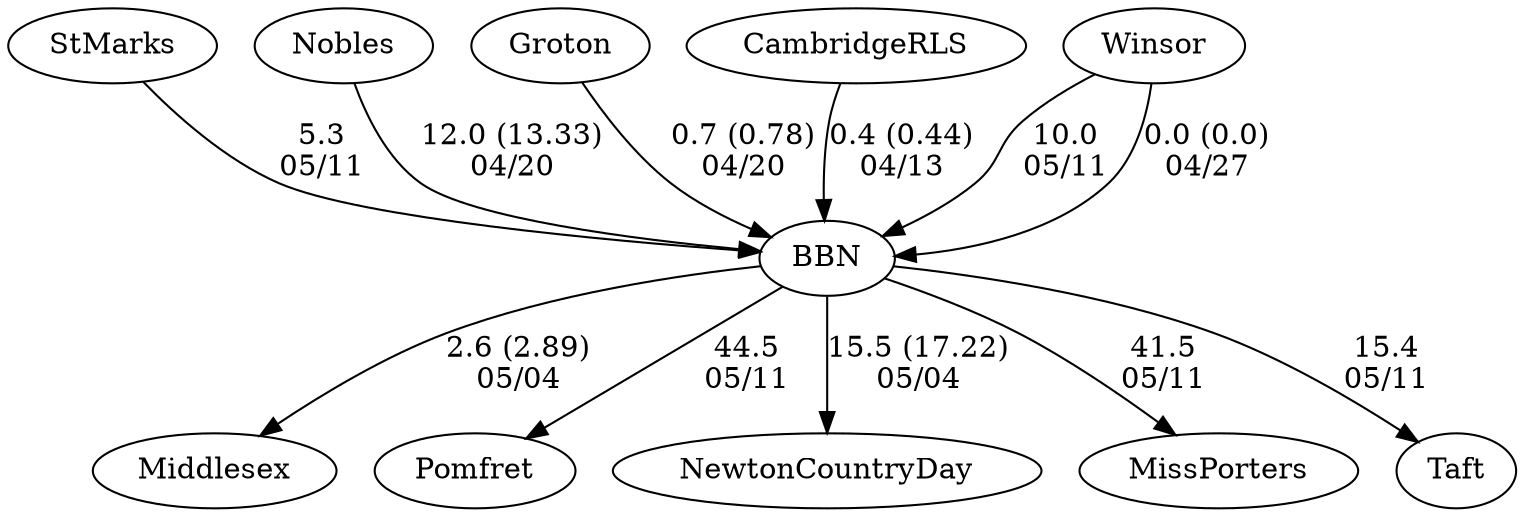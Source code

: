 digraph girls3foursBBN {StMarks [URL="girls3foursBBNStMarks.html"];Nobles [URL="girls3foursBBNNobles.html"];Middlesex [URL="girls3foursBBNMiddlesex.html"];Pomfret [URL="girls3foursBBNPomfret.html"];BBN [URL="girls3foursBBNBBN.html"];NewtonCountryDay [URL="girls3foursBBNNewtonCountryDay.html"];Groton [URL="girls3foursBBNGroton.html"];CambridgeRLS [URL="girls3foursBBNCambridgeRLS.html"];MissPorters [URL="girls3foursBBNMissPorters.html"];Taft [URL="girls3foursBBNTaft.html"];Winsor [URL="girls3foursBBNWinsor.html"];Winsor -> BBN[label="10.0
05/11", weight="90", tooltip="NEIRA Girls Fours, du Pont Cup: Pomfret vs. BB&N, Gunn, Miss Porter's, St. Mark's, Taft, Winsor			
Distance: 1500m Conditions: ~9MPH crossing headwind from lane 6 to lane 1, with occasional gusts. Beginning of race slightly choppier than finish. Conditions seemed to improve marginally by last race (G1). Comments: Alternated races with boys races. Order of girls races: G-Novice, G4, G3, G5, G2, G1. The novice boat race is listed in the sixth boat category. Crossing wind pushed almost all boats at least one lane to port. Several referee calls for boats to move to starboard in the lower boat races. Congratulations to Taft G1 for winning the 2024 du Pont Cup.
None", URL="https://www.row2k.com/results/resultspage.cfm?UID=377BB86A75BE9B00AD40E99984E7D587&cat=1", random="random"]; 
StMarks -> BBN[label="5.3
05/11", weight="95", tooltip="NEIRA Girls Fours, du Pont Cup: Pomfret vs. BB&N, Gunn, Miss Porter's, St. Mark's, Taft, Winsor			
Distance: 1500m Conditions: ~9MPH crossing headwind from lane 6 to lane 1, with occasional gusts. Beginning of race slightly choppier than finish. Conditions seemed to improve marginally by last race (G1). Comments: Alternated races with boys races. Order of girls races: G-Novice, G4, G3, G5, G2, G1. The novice boat race is listed in the sixth boat category. Crossing wind pushed almost all boats at least one lane to port. Several referee calls for boats to move to starboard in the lower boat races. Congratulations to Taft G1 for winning the 2024 du Pont Cup.
None", URL="https://www.row2k.com/results/resultspage.cfm?UID=377BB86A75BE9B00AD40E99984E7D587&cat=1", random="random"]; 
BBN -> Taft[label="15.4
05/11", weight="85", tooltip="NEIRA Girls Fours, du Pont Cup: Pomfret vs. BB&N, Gunn, Miss Porter's, St. Mark's, Taft, Winsor			
Distance: 1500m Conditions: ~9MPH crossing headwind from lane 6 to lane 1, with occasional gusts. Beginning of race slightly choppier than finish. Conditions seemed to improve marginally by last race (G1). Comments: Alternated races with boys races. Order of girls races: G-Novice, G4, G3, G5, G2, G1. The novice boat race is listed in the sixth boat category. Crossing wind pushed almost all boats at least one lane to port. Several referee calls for boats to move to starboard in the lower boat races. Congratulations to Taft G1 for winning the 2024 du Pont Cup.
None", URL="https://www.row2k.com/results/resultspage.cfm?UID=377BB86A75BE9B00AD40E99984E7D587&cat=1", random="random"]; 
BBN -> MissPorters[label="41.5
05/11", weight="59", tooltip="NEIRA Girls Fours, du Pont Cup: Pomfret vs. BB&N, Gunn, Miss Porter's, St. Mark's, Taft, Winsor			
Distance: 1500m Conditions: ~9MPH crossing headwind from lane 6 to lane 1, with occasional gusts. Beginning of race slightly choppier than finish. Conditions seemed to improve marginally by last race (G1). Comments: Alternated races with boys races. Order of girls races: G-Novice, G4, G3, G5, G2, G1. The novice boat race is listed in the sixth boat category. Crossing wind pushed almost all boats at least one lane to port. Several referee calls for boats to move to starboard in the lower boat races. Congratulations to Taft G1 for winning the 2024 du Pont Cup.
None", URL="https://www.row2k.com/results/resultspage.cfm?UID=377BB86A75BE9B00AD40E99984E7D587&cat=1", random="random"]; 
BBN -> Pomfret[label="44.5
05/11", weight="56", tooltip="NEIRA Girls Fours, du Pont Cup: Pomfret vs. BB&N, Gunn, Miss Porter's, St. Mark's, Taft, Winsor			
Distance: 1500m Conditions: ~9MPH crossing headwind from lane 6 to lane 1, with occasional gusts. Beginning of race slightly choppier than finish. Conditions seemed to improve marginally by last race (G1). Comments: Alternated races with boys races. Order of girls races: G-Novice, G4, G3, G5, G2, G1. The novice boat race is listed in the sixth boat category. Crossing wind pushed almost all boats at least one lane to port. Several referee calls for boats to move to starboard in the lower boat races. Congratulations to Taft G1 for winning the 2024 du Pont Cup.
None", URL="https://www.row2k.com/results/resultspage.cfm?UID=377BB86A75BE9B00AD40E99984E7D587&cat=1", random="random"]; 
BBN -> Middlesex[label="2.6 (2.89)
05/04", weight="98", tooltip="NEIRA, NCDS, Middlesex, BB&N (hosted)			
Distance: 1350 M Conditions: Conditions stayed consistent for the races, A slight crossing head wind from Cambridge to Boston. Comments: A good day of racing, well done by all boats. Thanks to MDX and NCDS for making it easy.
None", URL="https://www.row2k.com/results/resultspage.cfm?UID=8FA4B72699D2163ED86519848FFC5337&cat=1", random="random"]; 
BBN -> NewtonCountryDay[label="15.5 (17.22)
05/04", weight="85", tooltip="NEIRA, NCDS, Middlesex, BB&N (hosted)			
Distance: 1350 M Conditions: Conditions stayed consistent for the races, A slight crossing head wind from Cambridge to Boston. Comments: A good day of racing, well done by all boats. Thanks to MDX and NCDS for making it easy.
None", URL="https://www.row2k.com/results/resultspage.cfm?UID=8FA4B72699D2163ED86519848FFC5337&cat=1", random="random"]; 
CambridgeRLS -> BBN[label="0.4 (0.44)
04/13", weight="100", tooltip="NEIRA Boys & Girls Fours,BB&N CRLS			
Distance: 1350 M Conditions: Crossing tail wind at the start, to crossing head wind in last 1/3. Conmditions varoed durig the day Comments: A good day for all racers lining up in a crossing tail wind at the start.
None", URL="https://www.row2k.com/results/resultspage.cfm?UID=F2BDD2379584CF678DC6C30959529211&cat=5", random="random"]; 
Nobles -> BBN[label="12.0 (13.33)
04/20", weight="88", tooltip="NEIRA Girls Fours, Nobles, Groton, BB&N (hosted)			
Distance: 1350 M Conditions: Good conditions all day, even across lanes Comments: Good racing by all, in the 1V Nobles drifted in to the BB&N lane in the last 100 meters, then cut back out, finish order was not impacted but margin was.
Girls 7th, 8th and 9th for BB&N and Nobles raced in the JV course, Great to see everyone out there.
None", URL="https://www.row2k.com/results/resultspage.cfm?UID=61611297C2B5882317693DAB1794C8C4&cat=1", random="random"]; 
Groton -> BBN[label="0.7 (0.78)
04/20", weight="100", tooltip="NEIRA Girls Fours, Nobles, Groton, BB&N (hosted)			
Distance: 1350 M Conditions: Good conditions all day, even across lanes Comments: Good racing by all, in the 1V Nobles drifted in to the BB&N lane in the last 100 meters, then cut back out, finish order was not impacted but margin was.
Girls 7th, 8th and 9th for BB&N and Nobles raced in the JV course, Great to see everyone out there.
None", URL="https://www.row2k.com/results/resultspage.cfm?UID=61611297C2B5882317693DAB1794C8C4&cat=1", random="random"]; 
Winsor -> BBN[label="0.0 (0.0)
04/27", weight="100", tooltip="NEIRA,The Winsor School vs. BB&N			
Distance: 1300 Conditions: Flat and equal conditions across all races. Steering in 3V race resulted in both crews finishing off the course with an indistinguishable margin (deemed a tie). 4V crews reversed lanes mid-race, potentially impacting margin but not finish order. 5th and 6th boats were composite to provide a race for all athletes. Thank you to BB&N for a fun race!
None", URL="https://www.row2k.com/results/resultspage.cfm?UID=0A06BB5337D4EBAFB4A716F6CCD660BF&cat=1", random="random"]}